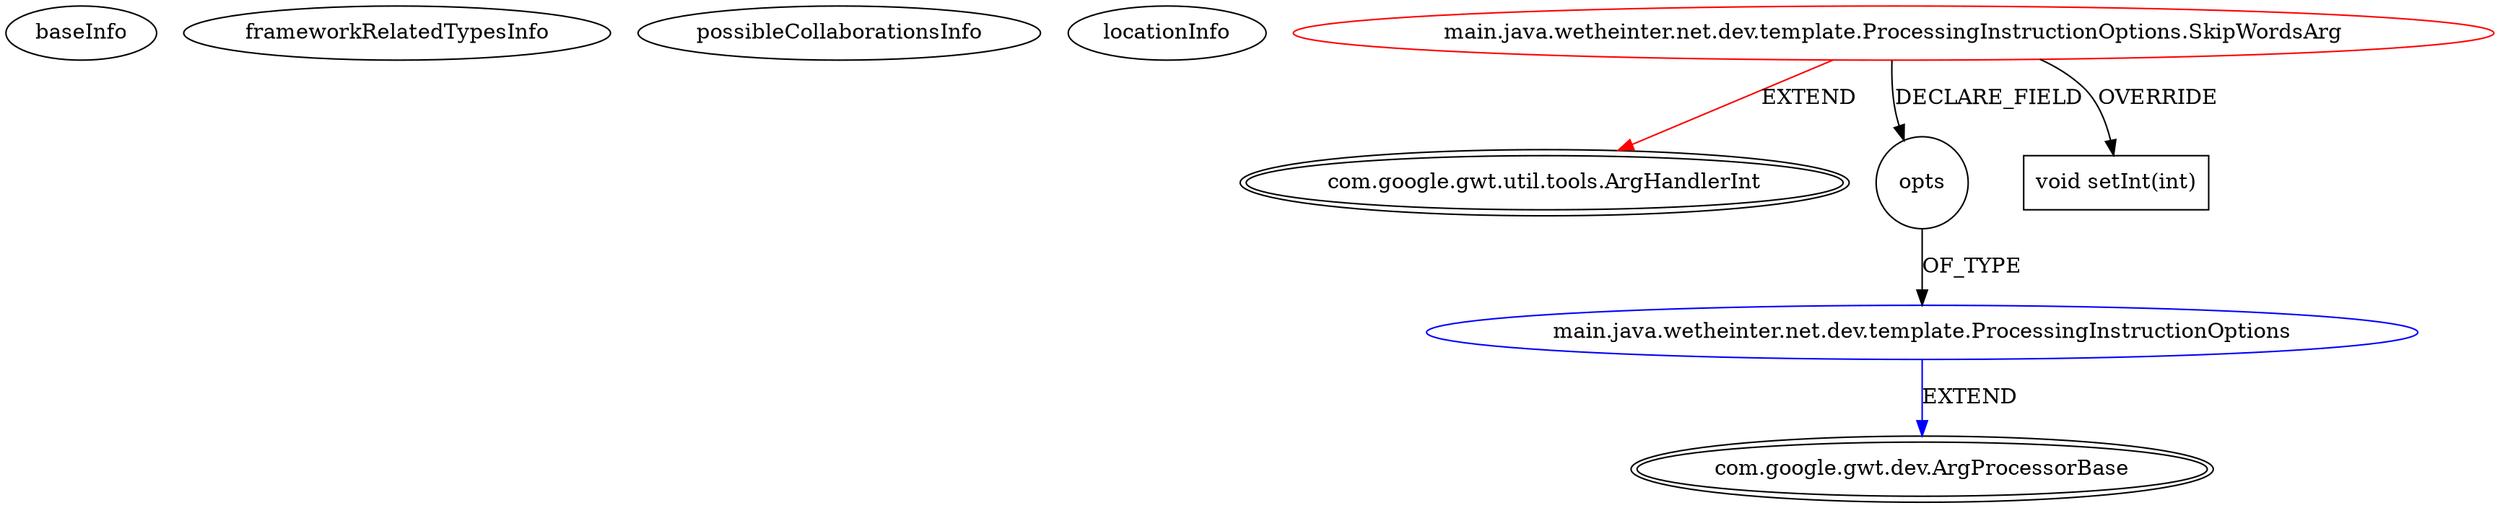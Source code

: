 digraph {
baseInfo[graphId=479,category="extension_graph",isAnonymous=false,possibleRelation=true]
frameworkRelatedTypesInfo[0="com.google.gwt.util.tools.ArgHandlerInt"]
possibleCollaborationsInfo[0="479~FIELD_DECLARATION-~com.google.gwt.util.tools.ArgHandlerInt ~com.google.gwt.dev.ArgProcessorBase ~false~false"]
locationInfo[projectName="WeTheInternet-xapi-template",filePath="/WeTheInternet-xapi-template/xapi-template-master/src/main/java/wetheinter/net/dev/template/ProcessingInstructionOptions.java",contextSignature="SkipWordsArg",graphId="479"]
0[label="main.java.wetheinter.net.dev.template.ProcessingInstructionOptions.SkipWordsArg",vertexType="ROOT_CLIENT_CLASS_DECLARATION",isFrameworkType=false,color=red]
1[label="com.google.gwt.util.tools.ArgHandlerInt",vertexType="FRAMEWORK_CLASS_TYPE",isFrameworkType=true,peripheries=2]
2[label="opts",vertexType="FIELD_DECLARATION",isFrameworkType=false,shape=circle]
3[label="main.java.wetheinter.net.dev.template.ProcessingInstructionOptions",vertexType="REFERENCE_CLIENT_CLASS_DECLARATION",isFrameworkType=false,color=blue]
4[label="com.google.gwt.dev.ArgProcessorBase",vertexType="FRAMEWORK_CLASS_TYPE",isFrameworkType=true,peripheries=2]
5[label="void setInt(int)",vertexType="OVERRIDING_METHOD_DECLARATION",isFrameworkType=false,shape=box]
0->1[label="EXTEND",color=red]
0->2[label="DECLARE_FIELD"]
3->4[label="EXTEND",color=blue]
2->3[label="OF_TYPE"]
0->5[label="OVERRIDE"]
}
